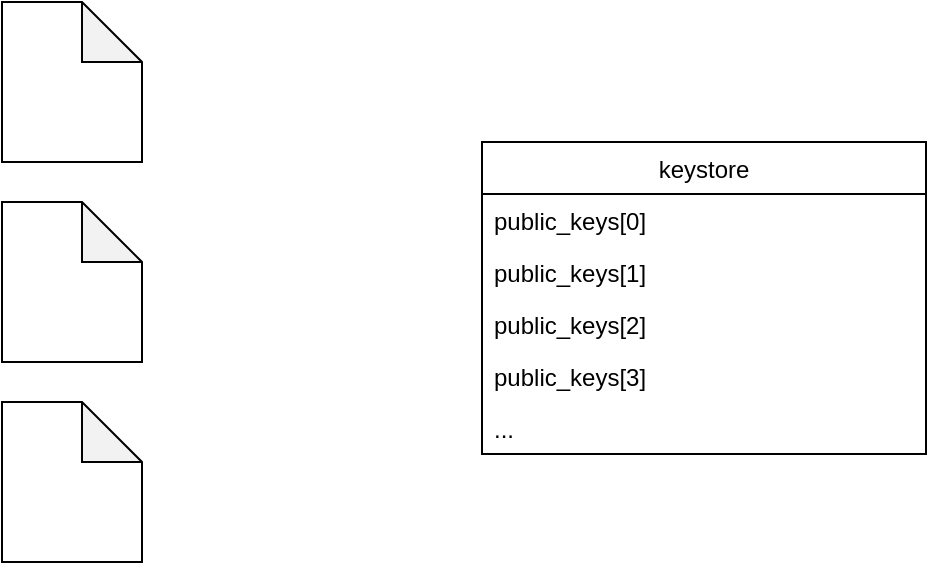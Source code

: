 <mxfile version="20.0.4" type="github">
  <diagram id="e0TtXNntNFdvGE5RzgB5" name="Page-1">
    <mxGraphModel dx="782" dy="428" grid="1" gridSize="10" guides="1" tooltips="1" connect="1" arrows="1" fold="1" page="1" pageScale="1" pageWidth="827" pageHeight="1169" math="0" shadow="0">
      <root>
        <mxCell id="0" />
        <mxCell id="1" parent="0" />
        <mxCell id="rFzw1P7dX0fG_H2Q5RED-1" value="keystore" style="swimlane;fontStyle=0;childLayout=stackLayout;horizontal=1;startSize=26;fillColor=none;horizontalStack=0;resizeParent=1;resizeParentMax=0;resizeLast=0;collapsible=1;marginBottom=0;" vertex="1" parent="1">
          <mxGeometry x="380" y="110" width="222" height="156" as="geometry" />
        </mxCell>
        <mxCell id="rFzw1P7dX0fG_H2Q5RED-2" value="public_keys[0]" style="text;strokeColor=none;fillColor=none;align=left;verticalAlign=top;spacingLeft=4;spacingRight=4;overflow=hidden;rotatable=0;points=[[0,0.5],[1,0.5]];portConstraint=eastwest;" vertex="1" parent="rFzw1P7dX0fG_H2Q5RED-1">
          <mxGeometry y="26" width="222" height="26" as="geometry" />
        </mxCell>
        <mxCell id="rFzw1P7dX0fG_H2Q5RED-3" value="public_keys[1]" style="text;strokeColor=none;fillColor=none;align=left;verticalAlign=top;spacingLeft=4;spacingRight=4;overflow=hidden;rotatable=0;points=[[0,0.5],[1,0.5]];portConstraint=eastwest;" vertex="1" parent="rFzw1P7dX0fG_H2Q5RED-1">
          <mxGeometry y="52" width="222" height="26" as="geometry" />
        </mxCell>
        <mxCell id="rFzw1P7dX0fG_H2Q5RED-4" value="public_keys[2]&#xa;" style="text;strokeColor=none;fillColor=none;align=left;verticalAlign=top;spacingLeft=4;spacingRight=4;overflow=hidden;rotatable=0;points=[[0,0.5],[1,0.5]];portConstraint=eastwest;" vertex="1" parent="rFzw1P7dX0fG_H2Q5RED-1">
          <mxGeometry y="78" width="222" height="26" as="geometry" />
        </mxCell>
        <mxCell id="rFzw1P7dX0fG_H2Q5RED-10" value="public_keys[3]&#xa;" style="text;strokeColor=none;fillColor=none;align=left;verticalAlign=top;spacingLeft=4;spacingRight=4;overflow=hidden;rotatable=0;points=[[0,0.5],[1,0.5]];portConstraint=eastwest;" vertex="1" parent="rFzw1P7dX0fG_H2Q5RED-1">
          <mxGeometry y="104" width="222" height="26" as="geometry" />
        </mxCell>
        <mxCell id="rFzw1P7dX0fG_H2Q5RED-11" value="..." style="text;strokeColor=none;fillColor=none;align=left;verticalAlign=top;spacingLeft=4;spacingRight=4;overflow=hidden;rotatable=0;points=[[0,0.5],[1,0.5]];portConstraint=eastwest;" vertex="1" parent="rFzw1P7dX0fG_H2Q5RED-1">
          <mxGeometry y="130" width="222" height="26" as="geometry" />
        </mxCell>
        <mxCell id="rFzw1P7dX0fG_H2Q5RED-12" value="" style="shape=note;whiteSpace=wrap;html=1;backgroundOutline=1;darkOpacity=0.05;" vertex="1" parent="1">
          <mxGeometry x="140" y="40" width="70" height="80" as="geometry" />
        </mxCell>
        <mxCell id="rFzw1P7dX0fG_H2Q5RED-13" value="" style="shape=note;whiteSpace=wrap;html=1;backgroundOutline=1;darkOpacity=0.05;" vertex="1" parent="1">
          <mxGeometry x="140" y="140" width="70" height="80" as="geometry" />
        </mxCell>
        <mxCell id="rFzw1P7dX0fG_H2Q5RED-14" value="" style="shape=note;whiteSpace=wrap;html=1;backgroundOutline=1;darkOpacity=0.05;" vertex="1" parent="1">
          <mxGeometry x="140" y="240" width="70" height="80" as="geometry" />
        </mxCell>
      </root>
    </mxGraphModel>
  </diagram>
</mxfile>
